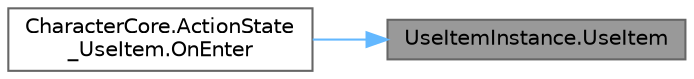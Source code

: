 digraph "UseItemInstance.UseItem"
{
 // LATEX_PDF_SIZE
  bgcolor="transparent";
  edge [fontname=Helvetica,fontsize=10,labelfontname=Helvetica,labelfontsize=10];
  node [fontname=Helvetica,fontsize=10,shape=box,height=0.2,width=0.4];
  rankdir="RL";
  Node1 [id="Node000001",label="UseItemInstance.UseItem",height=0.2,width=0.4,color="gray40", fillcolor="grey60", style="filled", fontcolor="black",tooltip=" "];
  Node1 -> Node2 [id="edge2_Node000001_Node000002",dir="back",color="steelblue1",style="solid",tooltip=" "];
  Node2 [id="Node000002",label="CharacterCore.ActionState\l_UseItem.OnEnter",height=0.2,width=0.4,color="grey40", fillcolor="white", style="filled",URL="$class_character_core_1_1_action_state___use_item.html#a9c665dea45658965099102b8876578ee",tooltip=" "];
}
